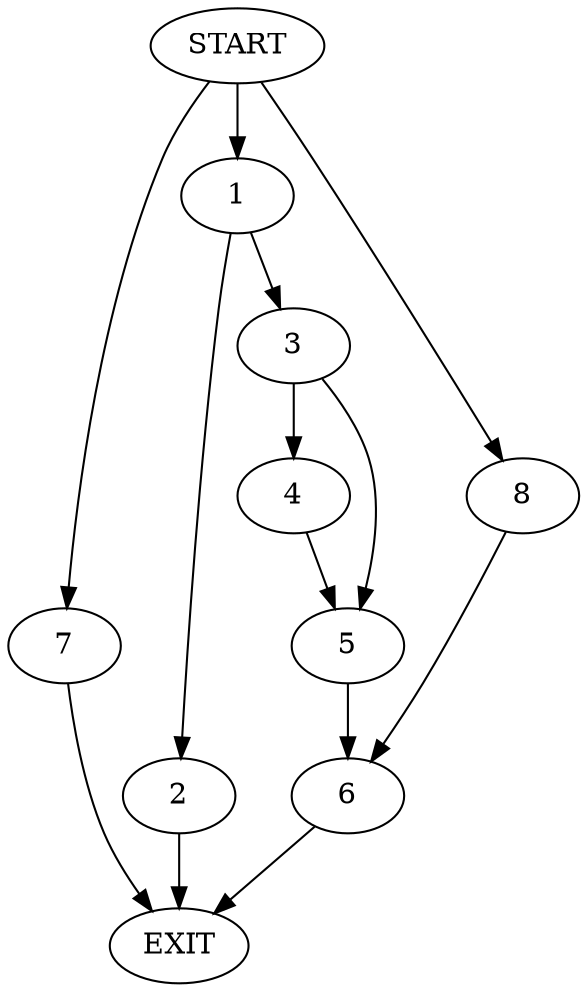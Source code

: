 digraph {
0 [label="START"]
9 [label="EXIT"]
0 -> 1
1 -> 2
1 -> 3
3 -> 4
3 -> 5
2 -> 9
5 -> 6
4 -> 5
0 -> 7
7 -> 9
6 -> 9
0 -> 8
8 -> 6
}
